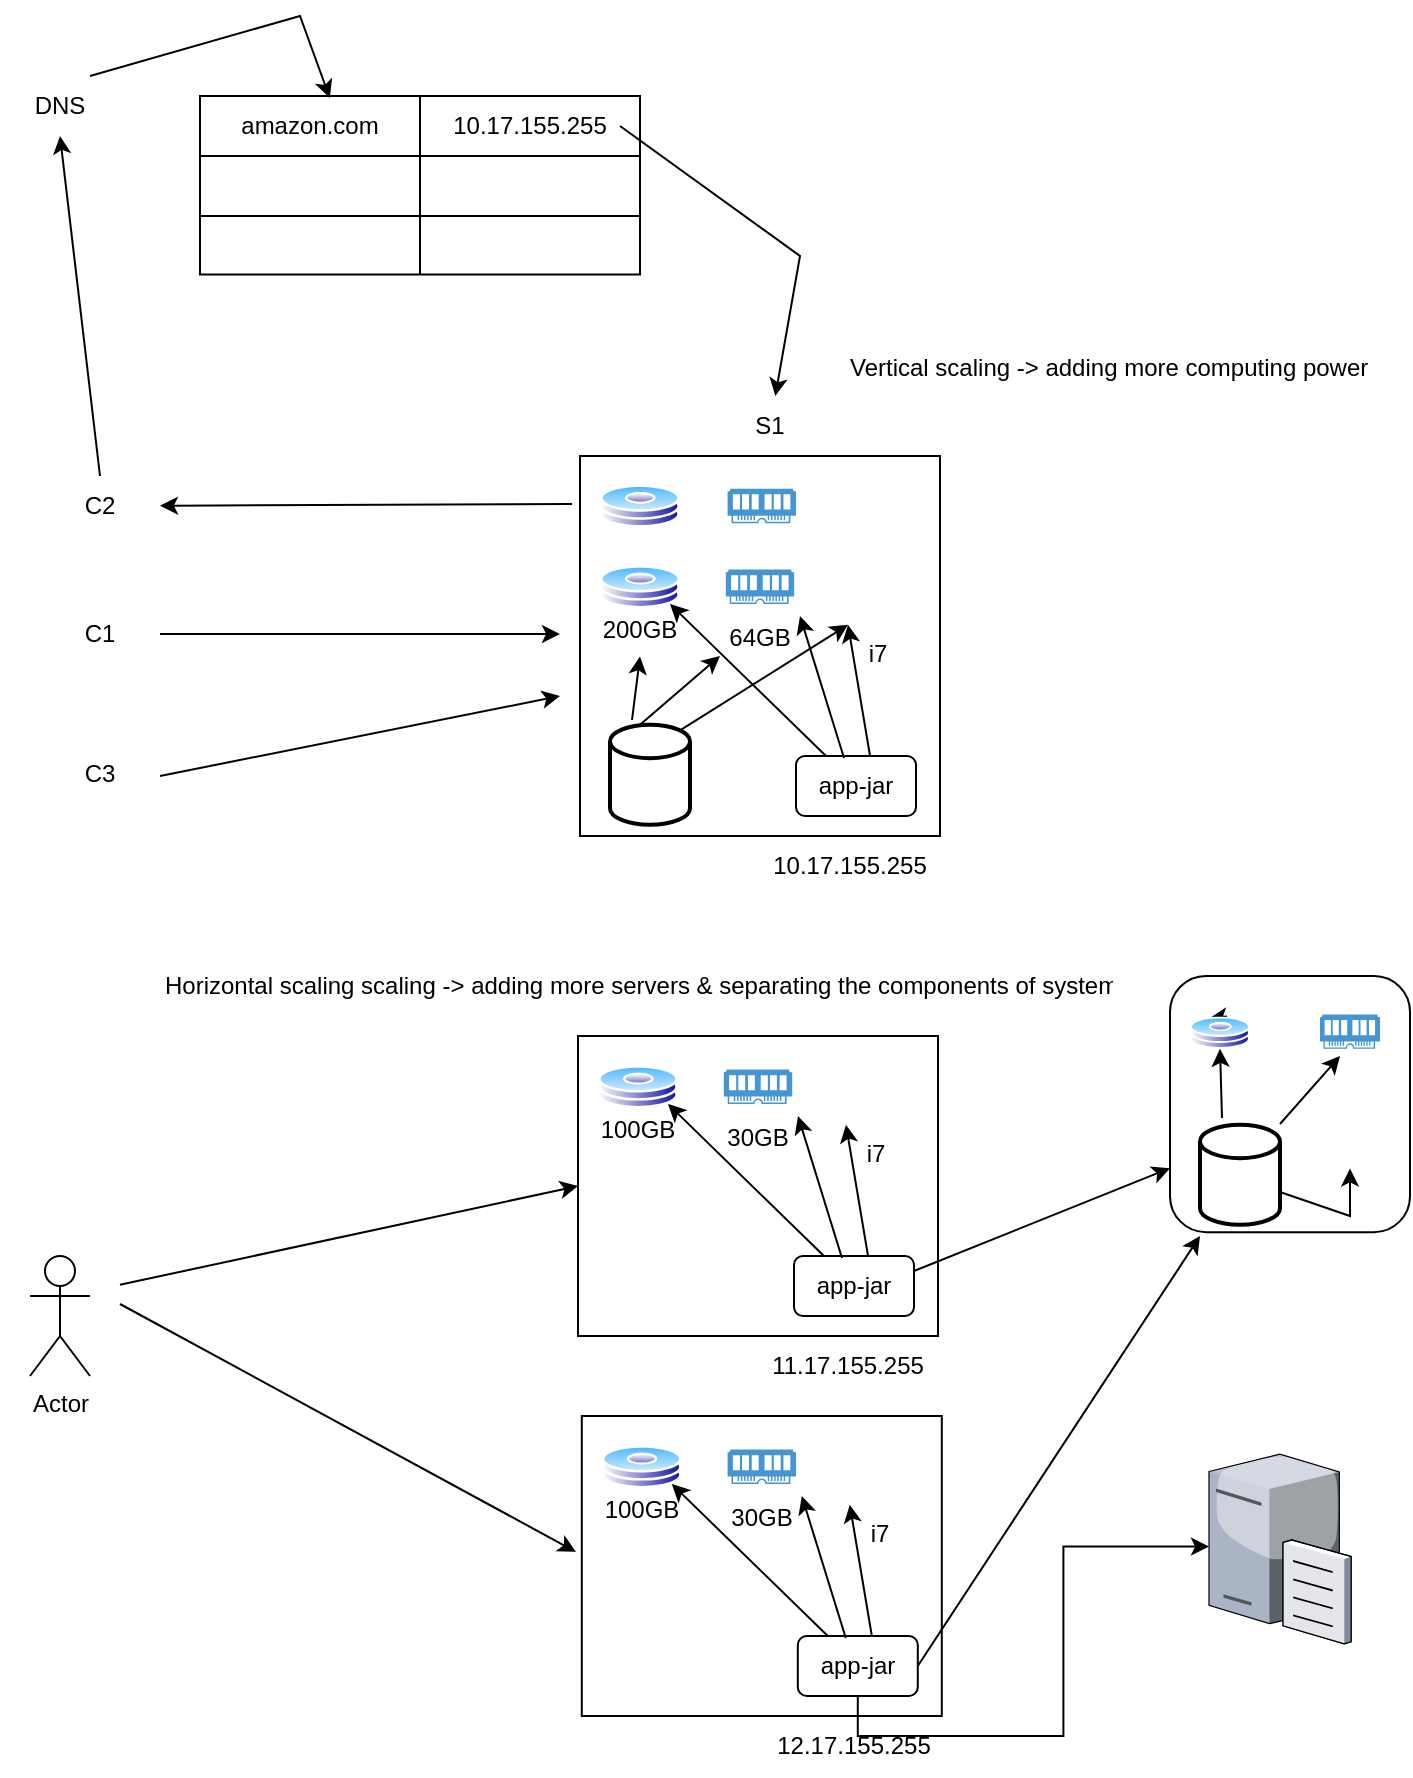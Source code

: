 <mxfile version="16.1.0" type="github"><diagram id="XK0DizSCA6YsQcVCpcm6" name="Page-1"><mxGraphModel dx="1426" dy="794" grid="1" gridSize="10" guides="1" tooltips="1" connect="1" arrows="1" fold="1" page="1" pageScale="1" pageWidth="850" pageHeight="1100" math="0" shadow="0"><root><mxCell id="0"/><mxCell id="1" parent="0"/><mxCell id="MAfdrTda-Wjx2Zlrqg-8-2" value="" style="rounded=0;whiteSpace=wrap;html=1;" parent="1" vertex="1"><mxGeometry x="360" y="390" width="180" height="190" as="geometry"/></mxCell><mxCell id="MAfdrTda-Wjx2Zlrqg-8-3" value="" style="shape=image;html=1;verticalAlign=top;verticalLabelPosition=bottom;labelBackgroundColor=#ffffff;imageAspect=0;aspect=fixed;image=https://cdn1.iconfinder.com/data/icons/computer-hardware-hand-drawn-vol-1/52/processor__computer__microchip__cpu__chip__device__frequency-128.png" parent="1" vertex="1"><mxGeometry x="490" y="436.4" width="38" height="38" as="geometry"/></mxCell><mxCell id="MAfdrTda-Wjx2Zlrqg-8-4" value="" style="pointerEvents=1;shadow=0;dashed=0;html=1;strokeColor=none;fillColor=#4495D1;labelPosition=center;verticalLabelPosition=bottom;verticalAlign=top;align=center;outlineConnect=0;shape=mxgraph.veeam.ram;" parent="1" vertex="1"><mxGeometry x="432.9" y="446.8" width="34.2" height="17.2" as="geometry"/></mxCell><mxCell id="MAfdrTda-Wjx2Zlrqg-8-5" value="" style="aspect=fixed;perimeter=ellipsePerimeter;html=1;align=center;shadow=0;dashed=0;spacingTop=3;image;image=img/lib/active_directory/hard_disk.svg;" parent="1" vertex="1"><mxGeometry x="370" y="444.6" width="40" height="21.6" as="geometry"/></mxCell><mxCell id="MAfdrTda-Wjx2Zlrqg-8-11" value="10.17.155.255" style="text;html=1;strokeColor=none;fillColor=none;align=center;verticalAlign=middle;whiteSpace=wrap;rounded=0;" parent="1" vertex="1"><mxGeometry x="450" y="580" width="90" height="30" as="geometry"/></mxCell><mxCell id="MAfdrTda-Wjx2Zlrqg-8-12" value="S1" style="text;html=1;strokeColor=none;fillColor=none;align=center;verticalAlign=middle;whiteSpace=wrap;rounded=0;" parent="1" vertex="1"><mxGeometry x="425" y="360" width="60" height="30" as="geometry"/></mxCell><mxCell id="MAfdrTda-Wjx2Zlrqg-8-13" value="i7" style="text;html=1;strokeColor=none;fillColor=none;align=center;verticalAlign=middle;whiteSpace=wrap;rounded=0;" parent="1" vertex="1"><mxGeometry x="479" y="474.4" width="60" height="30" as="geometry"/></mxCell><mxCell id="MAfdrTda-Wjx2Zlrqg-8-14" value="64GB" style="text;html=1;strokeColor=none;fillColor=none;align=center;verticalAlign=middle;whiteSpace=wrap;rounded=0;" parent="1" vertex="1"><mxGeometry x="420" y="466.2" width="60" height="30" as="geometry"/></mxCell><mxCell id="MAfdrTda-Wjx2Zlrqg-8-15" value="200GB" style="text;html=1;strokeColor=none;fillColor=none;align=center;verticalAlign=middle;whiteSpace=wrap;rounded=0;" parent="1" vertex="1"><mxGeometry x="360" y="464" width="60" height="26.2" as="geometry"/></mxCell><mxCell id="MAfdrTda-Wjx2Zlrqg-8-16" value="C1" style="text;html=1;strokeColor=none;fillColor=none;align=center;verticalAlign=middle;whiteSpace=wrap;rounded=0;" parent="1" vertex="1"><mxGeometry x="90" y="464" width="60" height="30" as="geometry"/></mxCell><mxCell id="MAfdrTda-Wjx2Zlrqg-8-17" value="" style="endArrow=classic;html=1;rounded=0;exitX=1;exitY=0.5;exitDx=0;exitDy=0;" parent="1" source="MAfdrTda-Wjx2Zlrqg-8-16" edge="1"><mxGeometry width="50" height="50" relative="1" as="geometry"><mxPoint x="390" y="660" as="sourcePoint"/><mxPoint x="350" y="479" as="targetPoint"/></mxGeometry></mxCell><mxCell id="MAfdrTda-Wjx2Zlrqg-8-18" value="" style="rounded=1;whiteSpace=wrap;html=1;" parent="1" vertex="1"><mxGeometry x="468" y="540" width="60" height="30" as="geometry"/></mxCell><mxCell id="MAfdrTda-Wjx2Zlrqg-8-19" value="app-jar" style="text;html=1;strokeColor=none;fillColor=none;align=center;verticalAlign=middle;whiteSpace=wrap;rounded=0;" parent="1" vertex="1"><mxGeometry x="468" y="540" width="60" height="30" as="geometry"/></mxCell><mxCell id="MAfdrTda-Wjx2Zlrqg-8-21" value="" style="strokeWidth=2;html=1;shape=mxgraph.flowchart.database;whiteSpace=wrap;" parent="1" vertex="1"><mxGeometry x="375" y="524.4" width="40" height="50" as="geometry"/></mxCell><mxCell id="MAfdrTda-Wjx2Zlrqg-8-22" value="C2" style="text;html=1;strokeColor=none;fillColor=none;align=center;verticalAlign=middle;whiteSpace=wrap;rounded=0;" parent="1" vertex="1"><mxGeometry x="90" y="400" width="60" height="30" as="geometry"/></mxCell><mxCell id="MAfdrTda-Wjx2Zlrqg-8-23" value="C3" style="text;html=1;strokeColor=none;fillColor=none;align=center;verticalAlign=middle;whiteSpace=wrap;rounded=0;" parent="1" vertex="1"><mxGeometry x="90" y="534.4" width="60" height="30" as="geometry"/></mxCell><mxCell id="MAfdrTda-Wjx2Zlrqg-8-25" value="" style="endArrow=classic;html=1;rounded=0;entryX=0.5;entryY=1;entryDx=0;entryDy=0;exitX=0.5;exitY=0;exitDx=0;exitDy=0;" parent="1" source="MAfdrTda-Wjx2Zlrqg-8-22" target="MAfdrTda-Wjx2Zlrqg-8-56" edge="1"><mxGeometry width="50" height="50" relative="1" as="geometry"><mxPoint x="150" y="415" as="sourcePoint"/><mxPoint x="350" y="460" as="targetPoint"/></mxGeometry></mxCell><mxCell id="MAfdrTda-Wjx2Zlrqg-8-26" value="" style="endArrow=classic;html=1;rounded=0;exitX=1;exitY=0.5;exitDx=0;exitDy=0;" parent="1" edge="1"><mxGeometry width="50" height="50" relative="1" as="geometry"><mxPoint x="150" y="550" as="sourcePoint"/><mxPoint x="350" y="510" as="targetPoint"/></mxGeometry></mxCell><mxCell id="MAfdrTda-Wjx2Zlrqg-8-27" value="" style="endArrow=classic;html=1;rounded=0;entryX=0.25;entryY=0;entryDx=0;entryDy=0;exitX=0.617;exitY=0;exitDx=0;exitDy=0;exitPerimeter=0;" parent="1" source="MAfdrTda-Wjx2Zlrqg-8-19" target="MAfdrTda-Wjx2Zlrqg-8-13" edge="1"><mxGeometry width="50" height="50" relative="1" as="geometry"><mxPoint x="500" y="504" as="sourcePoint"/><mxPoint x="550" y="454" as="targetPoint"/></mxGeometry></mxCell><mxCell id="MAfdrTda-Wjx2Zlrqg-8-28" value="" style="endArrow=classic;html=1;rounded=0;exitX=0.4;exitY=0.033;exitDx=0;exitDy=0;exitPerimeter=0;" parent="1" source="MAfdrTda-Wjx2Zlrqg-8-19" edge="1"><mxGeometry width="50" height="50" relative="1" as="geometry"><mxPoint x="490" y="500" as="sourcePoint"/><mxPoint x="470" y="470" as="targetPoint"/></mxGeometry></mxCell><mxCell id="MAfdrTda-Wjx2Zlrqg-8-29" value="" style="endArrow=classic;html=1;rounded=0;entryX=0.75;entryY=0;entryDx=0;entryDy=0;exitX=0.25;exitY=0;exitDx=0;exitDy=0;" parent="1" source="MAfdrTda-Wjx2Zlrqg-8-19" target="MAfdrTda-Wjx2Zlrqg-8-15" edge="1"><mxGeometry width="50" height="50" relative="1" as="geometry"><mxPoint x="480" y="504.4" as="sourcePoint"/><mxPoint x="530" y="454.4" as="targetPoint"/></mxGeometry></mxCell><mxCell id="MAfdrTda-Wjx2Zlrqg-8-30" value="" style="endArrow=classic;html=1;rounded=0;exitX=0.275;exitY=-0.048;exitDx=0;exitDy=0;exitPerimeter=0;entryX=0.5;entryY=1;entryDx=0;entryDy=0;" parent="1" source="MAfdrTda-Wjx2Zlrqg-8-21" target="MAfdrTda-Wjx2Zlrqg-8-15" edge="1"><mxGeometry width="50" height="50" relative="1" as="geometry"><mxPoint x="420" y="690" as="sourcePoint"/><mxPoint x="470" y="640" as="targetPoint"/></mxGeometry></mxCell><mxCell id="MAfdrTda-Wjx2Zlrqg-8-31" value="" style="endArrow=classic;html=1;rounded=0;" parent="1" edge="1"><mxGeometry width="50" height="50" relative="1" as="geometry"><mxPoint x="390" y="524.4" as="sourcePoint"/><mxPoint x="430" y="490" as="targetPoint"/></mxGeometry></mxCell><mxCell id="MAfdrTda-Wjx2Zlrqg-8-32" value="" style="endArrow=classic;html=1;rounded=0;entryX=0.25;entryY=0;entryDx=0;entryDy=0;" parent="1" target="MAfdrTda-Wjx2Zlrqg-8-13" edge="1"><mxGeometry width="50" height="50" relative="1" as="geometry"><mxPoint x="410" y="527.2" as="sourcePoint"/><mxPoint x="460" y="477.2" as="targetPoint"/></mxGeometry></mxCell><mxCell id="MAfdrTda-Wjx2Zlrqg-8-46" value="" style="shape=table;startSize=0;container=1;collapsible=0;childLayout=tableLayout;" parent="1" vertex="1"><mxGeometry x="170" y="210" width="220" height="89.2" as="geometry"/></mxCell><mxCell id="MAfdrTda-Wjx2Zlrqg-8-47" value="" style="shape=partialRectangle;collapsible=0;dropTarget=0;fillColor=none;top=0;left=0;bottom=0;right=0;points=[[0,0.5],[1,0.5]];portConstraint=eastwest;" parent="MAfdrTda-Wjx2Zlrqg-8-46" vertex="1"><mxGeometry width="220" height="30" as="geometry"/></mxCell><mxCell id="MAfdrTda-Wjx2Zlrqg-8-48" value="amazon.com" style="shape=partialRectangle;html=1;whiteSpace=wrap;connectable=0;overflow=hidden;fillColor=none;top=0;left=0;bottom=0;right=0;pointerEvents=1;" parent="MAfdrTda-Wjx2Zlrqg-8-47" vertex="1"><mxGeometry width="110" height="30" as="geometry"><mxRectangle width="110" height="30" as="alternateBounds"/></mxGeometry></mxCell><mxCell id="MAfdrTda-Wjx2Zlrqg-8-49" value="" style="shape=partialRectangle;html=1;whiteSpace=wrap;connectable=0;overflow=hidden;fillColor=none;top=0;left=0;bottom=0;right=0;pointerEvents=1;" parent="MAfdrTda-Wjx2Zlrqg-8-47" vertex="1"><mxGeometry x="110" width="110" height="30" as="geometry"><mxRectangle width="110" height="30" as="alternateBounds"/></mxGeometry></mxCell><mxCell id="MAfdrTda-Wjx2Zlrqg-8-50" value="" style="shape=partialRectangle;collapsible=0;dropTarget=0;fillColor=none;top=0;left=0;bottom=0;right=0;points=[[0,0.5],[1,0.5]];portConstraint=eastwest;" parent="MAfdrTda-Wjx2Zlrqg-8-46" vertex="1"><mxGeometry y="30" width="220" height="30" as="geometry"/></mxCell><mxCell id="MAfdrTda-Wjx2Zlrqg-8-51" value="" style="shape=partialRectangle;html=1;whiteSpace=wrap;connectable=0;overflow=hidden;fillColor=none;top=0;left=0;bottom=0;right=0;pointerEvents=1;" parent="MAfdrTda-Wjx2Zlrqg-8-50" vertex="1"><mxGeometry width="110" height="30" as="geometry"><mxRectangle width="110" height="30" as="alternateBounds"/></mxGeometry></mxCell><mxCell id="MAfdrTda-Wjx2Zlrqg-8-52" value="" style="shape=partialRectangle;html=1;whiteSpace=wrap;connectable=0;overflow=hidden;fillColor=none;top=0;left=0;bottom=0;right=0;pointerEvents=1;" parent="MAfdrTda-Wjx2Zlrqg-8-50" vertex="1"><mxGeometry x="110" width="110" height="30" as="geometry"><mxRectangle width="110" height="30" as="alternateBounds"/></mxGeometry></mxCell><mxCell id="MAfdrTda-Wjx2Zlrqg-8-53" value="" style="shape=partialRectangle;collapsible=0;dropTarget=0;fillColor=none;top=0;left=0;bottom=0;right=0;points=[[0,0.5],[1,0.5]];portConstraint=eastwest;" parent="MAfdrTda-Wjx2Zlrqg-8-46" vertex="1"><mxGeometry y="60" width="220" height="29" as="geometry"/></mxCell><mxCell id="MAfdrTda-Wjx2Zlrqg-8-54" value="" style="shape=partialRectangle;html=1;whiteSpace=wrap;connectable=0;overflow=hidden;fillColor=none;top=0;left=0;bottom=0;right=0;pointerEvents=1;" parent="MAfdrTda-Wjx2Zlrqg-8-53" vertex="1"><mxGeometry width="110" height="29" as="geometry"><mxRectangle width="110" height="29" as="alternateBounds"/></mxGeometry></mxCell><mxCell id="MAfdrTda-Wjx2Zlrqg-8-55" value="" style="shape=partialRectangle;html=1;whiteSpace=wrap;connectable=0;overflow=hidden;fillColor=none;top=0;left=0;bottom=0;right=0;pointerEvents=1;" parent="MAfdrTda-Wjx2Zlrqg-8-53" vertex="1"><mxGeometry x="110" width="110" height="29" as="geometry"><mxRectangle width="110" height="29" as="alternateBounds"/></mxGeometry></mxCell><mxCell id="MAfdrTda-Wjx2Zlrqg-8-56" value="DNS" style="text;html=1;strokeColor=none;fillColor=none;align=center;verticalAlign=middle;whiteSpace=wrap;rounded=0;" parent="1" vertex="1"><mxGeometry x="70" y="200" width="60" height="30" as="geometry"/></mxCell><mxCell id="MAfdrTda-Wjx2Zlrqg-8-57" value="10.17.155.255" style="text;html=1;strokeColor=none;fillColor=none;align=center;verticalAlign=middle;whiteSpace=wrap;rounded=0;" parent="1" vertex="1"><mxGeometry x="290" y="210" width="90" height="30" as="geometry"/></mxCell><mxCell id="MAfdrTda-Wjx2Zlrqg-8-63" value="" style="endArrow=classic;html=1;rounded=0;exitX=0.75;exitY=0;exitDx=0;exitDy=0;entryX=0.295;entryY=0.033;entryDx=0;entryDy=0;entryPerimeter=0;" parent="1" source="MAfdrTda-Wjx2Zlrqg-8-56" target="MAfdrTda-Wjx2Zlrqg-8-47" edge="1"><mxGeometry width="50" height="50" relative="1" as="geometry"><mxPoint x="160" y="425" as="sourcePoint"/><mxPoint x="110" y="240" as="targetPoint"/><Array as="points"><mxPoint x="220" y="170"/></Array></mxGeometry></mxCell><mxCell id="MAfdrTda-Wjx2Zlrqg-8-64" value="" style="endArrow=classic;html=1;rounded=0;exitX=1;exitY=0.5;exitDx=0;exitDy=0;" parent="1" source="MAfdrTda-Wjx2Zlrqg-8-57" target="MAfdrTda-Wjx2Zlrqg-8-12" edge="1"><mxGeometry width="50" height="50" relative="1" as="geometry"><mxPoint x="420" y="230" as="sourcePoint"/><mxPoint x="120" y="250" as="targetPoint"/><Array as="points"><mxPoint x="470" y="290"/></Array></mxGeometry></mxCell><mxCell id="MAfdrTda-Wjx2Zlrqg-8-65" value="" style="endArrow=classic;html=1;rounded=0;exitX=-0.022;exitY=0.126;exitDx=0;exitDy=0;exitPerimeter=0;" parent="1" source="MAfdrTda-Wjx2Zlrqg-8-2" target="MAfdrTda-Wjx2Zlrqg-8-22" edge="1"><mxGeometry width="50" height="50" relative="1" as="geometry"><mxPoint x="180" y="445" as="sourcePoint"/><mxPoint x="130" y="260" as="targetPoint"/></mxGeometry></mxCell><mxCell id="MAfdrTda-Wjx2Zlrqg-8-66" value="" style="aspect=fixed;perimeter=ellipsePerimeter;html=1;align=center;shadow=0;dashed=0;spacingTop=3;image;image=img/lib/active_directory/hard_disk.svg;" parent="1" vertex="1"><mxGeometry x="370" y="404.2" width="40" height="21.6" as="geometry"/></mxCell><mxCell id="MAfdrTda-Wjx2Zlrqg-8-67" value="" style="pointerEvents=1;shadow=0;dashed=0;html=1;strokeColor=none;fillColor=#4495D1;labelPosition=center;verticalLabelPosition=bottom;verticalAlign=top;align=center;outlineConnect=0;shape=mxgraph.veeam.ram;" parent="1" vertex="1"><mxGeometry x="433.8" y="406.4" width="34.2" height="17.2" as="geometry"/></mxCell><mxCell id="MAfdrTda-Wjx2Zlrqg-8-68" value="Vertical scaling -&gt; adding more computing power" style="text;strokeColor=none;fillColor=none;align=left;verticalAlign=middle;spacingLeft=4;spacingRight=4;overflow=hidden;points=[[0,0.5],[1,0.5]];portConstraint=eastwest;rotatable=0;" parent="1" vertex="1"><mxGeometry x="489" y="330" width="280" height="30" as="geometry"/></mxCell><mxCell id="2iGC4v7umAX8I_yeKGV_-2" value="" style="rounded=0;whiteSpace=wrap;html=1;" parent="1" vertex="1"><mxGeometry x="359" y="680" width="180" height="150" as="geometry"/></mxCell><mxCell id="2iGC4v7umAX8I_yeKGV_-3" value="" style="shape=image;html=1;verticalAlign=top;verticalLabelPosition=bottom;labelBackgroundColor=#ffffff;imageAspect=0;aspect=fixed;image=https://cdn1.iconfinder.com/data/icons/computer-hardware-hand-drawn-vol-1/52/processor__computer__microchip__cpu__chip__device__frequency-128.png" parent="1" vertex="1"><mxGeometry x="489" y="686.4" width="38" height="38" as="geometry"/></mxCell><mxCell id="2iGC4v7umAX8I_yeKGV_-4" value="" style="pointerEvents=1;shadow=0;dashed=0;html=1;strokeColor=none;fillColor=#4495D1;labelPosition=center;verticalLabelPosition=bottom;verticalAlign=top;align=center;outlineConnect=0;shape=mxgraph.veeam.ram;" parent="1" vertex="1"><mxGeometry x="431.9" y="696.8" width="34.2" height="17.2" as="geometry"/></mxCell><mxCell id="2iGC4v7umAX8I_yeKGV_-5" value="" style="aspect=fixed;perimeter=ellipsePerimeter;html=1;align=center;shadow=0;dashed=0;spacingTop=3;image;image=img/lib/active_directory/hard_disk.svg;" parent="1" vertex="1"><mxGeometry x="369" y="694.6" width="40" height="21.6" as="geometry"/></mxCell><mxCell id="2iGC4v7umAX8I_yeKGV_-7" value="i7" style="text;html=1;strokeColor=none;fillColor=none;align=center;verticalAlign=middle;whiteSpace=wrap;rounded=0;" parent="1" vertex="1"><mxGeometry x="478" y="724.4" width="60" height="30" as="geometry"/></mxCell><mxCell id="2iGC4v7umAX8I_yeKGV_-8" value="30GB" style="text;html=1;strokeColor=none;fillColor=none;align=center;verticalAlign=middle;whiteSpace=wrap;rounded=0;" parent="1" vertex="1"><mxGeometry x="419" y="716.2" width="60" height="30" as="geometry"/></mxCell><mxCell id="2iGC4v7umAX8I_yeKGV_-9" value="100GB" style="text;html=1;strokeColor=none;fillColor=none;align=center;verticalAlign=middle;whiteSpace=wrap;rounded=0;" parent="1" vertex="1"><mxGeometry x="359" y="714" width="60" height="26.2" as="geometry"/></mxCell><mxCell id="2iGC4v7umAX8I_yeKGV_-10" value="" style="rounded=1;whiteSpace=wrap;html=1;" parent="1" vertex="1"><mxGeometry x="467" y="790" width="60" height="30" as="geometry"/></mxCell><mxCell id="2iGC4v7umAX8I_yeKGV_-11" value="app-jar" style="text;html=1;strokeColor=none;fillColor=none;align=center;verticalAlign=middle;whiteSpace=wrap;rounded=0;" parent="1" vertex="1"><mxGeometry x="467" y="790" width="60" height="30" as="geometry"/></mxCell><mxCell id="2iGC4v7umAX8I_yeKGV_-13" value="" style="endArrow=classic;html=1;rounded=0;entryX=0.25;entryY=0;entryDx=0;entryDy=0;exitX=0.617;exitY=0;exitDx=0;exitDy=0;exitPerimeter=0;" parent="1" source="2iGC4v7umAX8I_yeKGV_-11" target="2iGC4v7umAX8I_yeKGV_-7" edge="1"><mxGeometry width="50" height="50" relative="1" as="geometry"><mxPoint x="499" y="754" as="sourcePoint"/><mxPoint x="549" y="704" as="targetPoint"/></mxGeometry></mxCell><mxCell id="2iGC4v7umAX8I_yeKGV_-14" value="" style="endArrow=classic;html=1;rounded=0;exitX=0.4;exitY=0.033;exitDx=0;exitDy=0;exitPerimeter=0;" parent="1" source="2iGC4v7umAX8I_yeKGV_-11" edge="1"><mxGeometry width="50" height="50" relative="1" as="geometry"><mxPoint x="489" y="750" as="sourcePoint"/><mxPoint x="469" y="720" as="targetPoint"/></mxGeometry></mxCell><mxCell id="2iGC4v7umAX8I_yeKGV_-15" value="" style="endArrow=classic;html=1;rounded=0;entryX=0.75;entryY=0;entryDx=0;entryDy=0;exitX=0.25;exitY=0;exitDx=0;exitDy=0;" parent="1" source="2iGC4v7umAX8I_yeKGV_-11" target="2iGC4v7umAX8I_yeKGV_-9" edge="1"><mxGeometry width="50" height="50" relative="1" as="geometry"><mxPoint x="479" y="754.4" as="sourcePoint"/><mxPoint x="529" y="704.4" as="targetPoint"/></mxGeometry></mxCell><mxCell id="2iGC4v7umAX8I_yeKGV_-17" value="" style="endArrow=classic;html=1;rounded=0;entryX=0;entryY=0.75;entryDx=0;entryDy=0;exitX=1;exitY=0.25;exitDx=0;exitDy=0;" parent="1" source="2iGC4v7umAX8I_yeKGV_-11" target="2iGC4v7umAX8I_yeKGV_-40" edge="1"><mxGeometry width="50" height="50" relative="1" as="geometry"><mxPoint x="540" y="760" as="sourcePoint"/><mxPoint x="429" y="740" as="targetPoint"/></mxGeometry></mxCell><mxCell id="2iGC4v7umAX8I_yeKGV_-22" value="" style="rounded=0;whiteSpace=wrap;html=1;" parent="1" vertex="1"><mxGeometry x="360.9" y="870" width="180" height="150" as="geometry"/></mxCell><mxCell id="2iGC4v7umAX8I_yeKGV_-23" value="" style="shape=image;html=1;verticalAlign=top;verticalLabelPosition=bottom;labelBackgroundColor=#ffffff;imageAspect=0;aspect=fixed;image=https://cdn1.iconfinder.com/data/icons/computer-hardware-hand-drawn-vol-1/52/processor__computer__microchip__cpu__chip__device__frequency-128.png" parent="1" vertex="1"><mxGeometry x="490.9" y="876.4" width="38" height="38" as="geometry"/></mxCell><mxCell id="2iGC4v7umAX8I_yeKGV_-24" value="" style="pointerEvents=1;shadow=0;dashed=0;html=1;strokeColor=none;fillColor=#4495D1;labelPosition=center;verticalLabelPosition=bottom;verticalAlign=top;align=center;outlineConnect=0;shape=mxgraph.veeam.ram;" parent="1" vertex="1"><mxGeometry x="433.8" y="886.8" width="34.2" height="17.2" as="geometry"/></mxCell><mxCell id="2iGC4v7umAX8I_yeKGV_-25" value="" style="aspect=fixed;perimeter=ellipsePerimeter;html=1;align=center;shadow=0;dashed=0;spacingTop=3;image;image=img/lib/active_directory/hard_disk.svg;" parent="1" vertex="1"><mxGeometry x="370.9" y="884.6" width="40" height="21.6" as="geometry"/></mxCell><mxCell id="2iGC4v7umAX8I_yeKGV_-26" value="i7" style="text;html=1;strokeColor=none;fillColor=none;align=center;verticalAlign=middle;whiteSpace=wrap;rounded=0;" parent="1" vertex="1"><mxGeometry x="479.9" y="914.4" width="60" height="30" as="geometry"/></mxCell><mxCell id="2iGC4v7umAX8I_yeKGV_-27" value="30GB" style="text;html=1;strokeColor=none;fillColor=none;align=center;verticalAlign=middle;whiteSpace=wrap;rounded=0;" parent="1" vertex="1"><mxGeometry x="420.9" y="906.2" width="60" height="30" as="geometry"/></mxCell><mxCell id="2iGC4v7umAX8I_yeKGV_-28" value="100GB" style="text;html=1;strokeColor=none;fillColor=none;align=center;verticalAlign=middle;whiteSpace=wrap;rounded=0;" parent="1" vertex="1"><mxGeometry x="360.9" y="904" width="60" height="26.2" as="geometry"/></mxCell><mxCell id="2iGC4v7umAX8I_yeKGV_-29" value="" style="rounded=1;whiteSpace=wrap;html=1;" parent="1" vertex="1"><mxGeometry x="468.9" y="980" width="60" height="30" as="geometry"/></mxCell><mxCell id="2iGC4v7umAX8I_yeKGV_-57" style="edgeStyle=orthogonalEdgeStyle;rounded=0;orthogonalLoop=1;jettySize=auto;html=1;exitX=0.5;exitY=1;exitDx=0;exitDy=0;" parent="1" source="2iGC4v7umAX8I_yeKGV_-30" target="2iGC4v7umAX8I_yeKGV_-47" edge="1"><mxGeometry relative="1" as="geometry"/></mxCell><mxCell id="2iGC4v7umAX8I_yeKGV_-30" value="app-jar" style="text;html=1;strokeColor=none;fillColor=none;align=center;verticalAlign=middle;whiteSpace=wrap;rounded=0;" parent="1" vertex="1"><mxGeometry x="468.9" y="980" width="60" height="30" as="geometry"/></mxCell><mxCell id="2iGC4v7umAX8I_yeKGV_-32" value="" style="endArrow=classic;html=1;rounded=0;entryX=0.25;entryY=0;entryDx=0;entryDy=0;exitX=0.617;exitY=0;exitDx=0;exitDy=0;exitPerimeter=0;" parent="1" source="2iGC4v7umAX8I_yeKGV_-30" target="2iGC4v7umAX8I_yeKGV_-26" edge="1"><mxGeometry width="50" height="50" relative="1" as="geometry"><mxPoint x="500.9" y="944" as="sourcePoint"/><mxPoint x="550.9" y="894" as="targetPoint"/></mxGeometry></mxCell><mxCell id="2iGC4v7umAX8I_yeKGV_-33" value="" style="endArrow=classic;html=1;rounded=0;exitX=0.4;exitY=0.033;exitDx=0;exitDy=0;exitPerimeter=0;" parent="1" source="2iGC4v7umAX8I_yeKGV_-30" edge="1"><mxGeometry width="50" height="50" relative="1" as="geometry"><mxPoint x="490.9" y="940" as="sourcePoint"/><mxPoint x="470.9" y="910" as="targetPoint"/></mxGeometry></mxCell><mxCell id="2iGC4v7umAX8I_yeKGV_-34" value="" style="endArrow=classic;html=1;rounded=0;entryX=0.75;entryY=0;entryDx=0;entryDy=0;exitX=0.25;exitY=0;exitDx=0;exitDy=0;" parent="1" source="2iGC4v7umAX8I_yeKGV_-30" target="2iGC4v7umAX8I_yeKGV_-28" edge="1"><mxGeometry width="50" height="50" relative="1" as="geometry"><mxPoint x="480.9" y="944.4" as="sourcePoint"/><mxPoint x="530.9" y="894.4" as="targetPoint"/></mxGeometry></mxCell><mxCell id="2iGC4v7umAX8I_yeKGV_-39" value="12.17.155.255" style="text;html=1;strokeColor=none;fillColor=none;align=center;verticalAlign=middle;whiteSpace=wrap;rounded=0;" parent="1" vertex="1"><mxGeometry x="452" y="1020" width="90" height="30" as="geometry"/></mxCell><mxCell id="2iGC4v7umAX8I_yeKGV_-40" value="" style="rounded=1;whiteSpace=wrap;html=1;" parent="1" vertex="1"><mxGeometry x="655" y="650" width="120" height="128.1" as="geometry"/></mxCell><mxCell id="2iGC4v7umAX8I_yeKGV_-41" value="" style="strokeWidth=2;html=1;shape=mxgraph.flowchart.database;whiteSpace=wrap;" parent="1" vertex="1"><mxGeometry x="670" y="724.4" width="40" height="50" as="geometry"/></mxCell><mxCell id="2iGC4v7umAX8I_yeKGV_-43" value="" style="endArrow=classic;html=1;rounded=0;exitX=1;exitY=0.5;exitDx=0;exitDy=0;" parent="1" source="2iGC4v7umAX8I_yeKGV_-30" edge="1"><mxGeometry width="50" height="50" relative="1" as="geometry"><mxPoint x="550" y="950" as="sourcePoint"/><mxPoint x="670" y="780" as="targetPoint"/></mxGeometry></mxCell><mxCell id="2iGC4v7umAX8I_yeKGV_-45" value="" style="pointerEvents=1;shadow=0;dashed=0;html=1;strokeColor=none;fillColor=#4495D1;labelPosition=center;verticalLabelPosition=bottom;verticalAlign=top;align=center;outlineConnect=0;shape=mxgraph.veeam.ram;" parent="1" vertex="1"><mxGeometry x="730" y="669.2" width="30" height="17.2" as="geometry"/></mxCell><mxCell id="2iGC4v7umAX8I_yeKGV_-46" value="" style="shape=image;html=1;verticalAlign=top;verticalLabelPosition=bottom;labelBackgroundColor=#ffffff;imageAspect=0;aspect=fixed;image=https://cdn1.iconfinder.com/data/icons/computer-hardware-hand-drawn-vol-1/52/processor__computer__microchip__cpu__chip__device__frequency-128.png" parent="1" vertex="1"><mxGeometry x="730" y="716.2" width="30" height="30" as="geometry"/></mxCell><mxCell id="2iGC4v7umAX8I_yeKGV_-47" value="" style="verticalLabelPosition=bottom;sketch=0;aspect=fixed;html=1;verticalAlign=top;strokeColor=none;align=center;outlineConnect=0;shape=mxgraph.citrix.file_server;" parent="1" vertex="1"><mxGeometry x="674.5" y="886.8" width="71" height="97" as="geometry"/></mxCell><mxCell id="2iGC4v7umAX8I_yeKGV_-49" value="" style="endArrow=classic;html=1;rounded=0;entryX=0.25;entryY=0;entryDx=0;entryDy=0;exitX=0.617;exitY=0;exitDx=0;exitDy=0;exitPerimeter=0;startArrow=none;" parent="1" source="2iGC4v7umAX8I_yeKGV_-44" edge="1"><mxGeometry width="50" height="50" relative="1" as="geometry"><mxPoint x="685.52" y="736.9" as="sourcePoint"/><mxPoint x="674.5" y="671.3" as="targetPoint"/></mxGeometry></mxCell><mxCell id="2iGC4v7umAX8I_yeKGV_-44" value="" style="aspect=fixed;perimeter=ellipsePerimeter;html=1;align=center;shadow=0;dashed=0;spacingTop=3;image;image=img/lib/active_directory/hard_disk.svg;" parent="1" vertex="1"><mxGeometry x="665" y="670.2" width="30" height="16.2" as="geometry"/></mxCell><mxCell id="2iGC4v7umAX8I_yeKGV_-53" value="" style="endArrow=classic;html=1;rounded=0;" parent="1" edge="1"><mxGeometry width="50" height="50" relative="1" as="geometry"><mxPoint x="710" y="724" as="sourcePoint"/><mxPoint x="740" y="690" as="targetPoint"/></mxGeometry></mxCell><mxCell id="2iGC4v7umAX8I_yeKGV_-54" value="" style="endArrow=classic;html=1;rounded=0;exitX=1;exitY=0.672;exitDx=0;exitDy=0;exitPerimeter=0;entryX=0.5;entryY=1;entryDx=0;entryDy=0;" parent="1" source="2iGC4v7umAX8I_yeKGV_-41" target="2iGC4v7umAX8I_yeKGV_-46" edge="1"><mxGeometry width="50" height="50" relative="1" as="geometry"><mxPoint x="720" y="734.4" as="sourcePoint"/><mxPoint x="750" y="700" as="targetPoint"/><Array as="points"><mxPoint x="745" y="770"/></Array></mxGeometry></mxCell><mxCell id="2iGC4v7umAX8I_yeKGV_-55" value="" style="endArrow=classic;html=1;rounded=0;exitX=0.275;exitY=-0.068;exitDx=0;exitDy=0;exitPerimeter=0;entryX=0.5;entryY=1;entryDx=0;entryDy=0;" parent="1" source="2iGC4v7umAX8I_yeKGV_-41" target="2iGC4v7umAX8I_yeKGV_-44" edge="1"><mxGeometry width="50" height="50" relative="1" as="geometry"><mxPoint x="720" y="734" as="sourcePoint"/><mxPoint x="681" y="700" as="targetPoint"/></mxGeometry></mxCell><mxCell id="2iGC4v7umAX8I_yeKGV_-38" value="11.17.155.255" style="text;html=1;strokeColor=none;fillColor=none;align=center;verticalAlign=middle;whiteSpace=wrap;rounded=0;" parent="1" vertex="1"><mxGeometry x="449" y="830" width="90" height="30" as="geometry"/></mxCell><mxCell id="2iGC4v7umAX8I_yeKGV_-60" value="Actor" style="shape=umlActor;verticalLabelPosition=bottom;verticalAlign=top;html=1;outlineConnect=0;" parent="1" vertex="1"><mxGeometry x="85" y="790" width="30" height="60" as="geometry"/></mxCell><mxCell id="2iGC4v7umAX8I_yeKGV_-62" value="" style="endArrow=classic;html=1;rounded=0;entryX=0;entryY=0.5;entryDx=0;entryDy=0;" parent="1" target="2iGC4v7umAX8I_yeKGV_-2" edge="1"><mxGeometry width="50" height="50" relative="1" as="geometry"><mxPoint x="130" y="804.4" as="sourcePoint"/><mxPoint x="180" y="754.4" as="targetPoint"/></mxGeometry></mxCell><mxCell id="2iGC4v7umAX8I_yeKGV_-63" value="" style="endArrow=classic;html=1;rounded=0;entryX=-0.016;entryY=0.453;entryDx=0;entryDy=0;entryPerimeter=0;" parent="1" target="2iGC4v7umAX8I_yeKGV_-22" edge="1"><mxGeometry width="50" height="50" relative="1" as="geometry"><mxPoint x="130" y="814" as="sourcePoint"/><mxPoint x="350" y="940" as="targetPoint"/></mxGeometry></mxCell><mxCell id="2iGC4v7umAX8I_yeKGV_-64" value="Horizontal scaling scaling -&gt; adding more servers &amp; separating the components of system" style="text;strokeColor=none;fillColor=none;align=left;verticalAlign=middle;spacingLeft=4;spacingRight=4;overflow=hidden;points=[[0,0.5],[1,0.5]];portConstraint=eastwest;rotatable=0;" parent="1" vertex="1"><mxGeometry x="146.5" y="639.2" width="485" height="30" as="geometry"/></mxCell></root></mxGraphModel></diagram></mxfile>